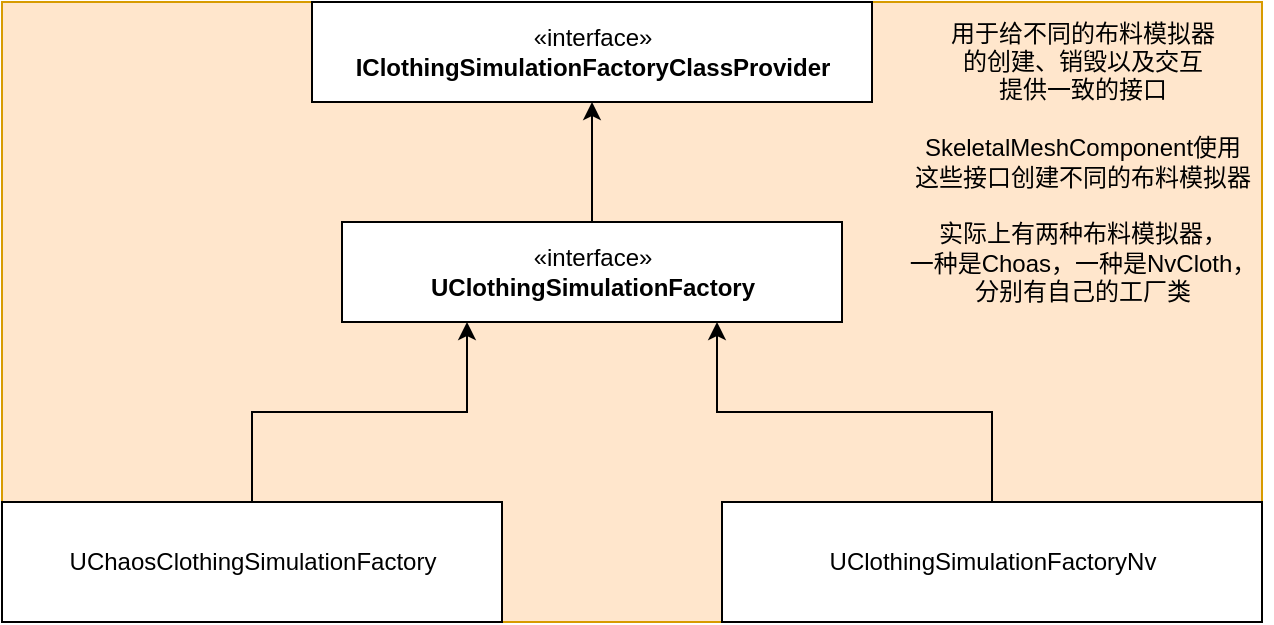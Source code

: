 <mxfile version="16.6.5" type="github">
  <diagram id="C5RBs43oDa-KdzZeNtuy" name="Page-1">
    <mxGraphModel dx="1248" dy="677" grid="1" gridSize="10" guides="1" tooltips="1" connect="1" arrows="1" fold="1" page="1" pageScale="1" pageWidth="827" pageHeight="1169" math="0" shadow="0">
      <root>
        <mxCell id="WIyWlLk6GJQsqaUBKTNV-0" />
        <mxCell id="WIyWlLk6GJQsqaUBKTNV-1" parent="WIyWlLk6GJQsqaUBKTNV-0" />
        <mxCell id="UFxITwJpjcm45uS_SykQ-14" value="" style="group;fillColor=#ffe6cc;strokeColor=#d79b00;" vertex="1" connectable="0" parent="WIyWlLk6GJQsqaUBKTNV-1">
          <mxGeometry x="40" y="50" width="630" height="310" as="geometry" />
        </mxCell>
        <mxCell id="UFxITwJpjcm45uS_SykQ-7" value="«interface»&lt;br&gt;&lt;b&gt;UClothingSimulationFactory&lt;/b&gt;" style="html=1;" vertex="1" parent="UFxITwJpjcm45uS_SykQ-14">
          <mxGeometry x="170" y="110" width="250" height="50" as="geometry" />
        </mxCell>
        <mxCell id="UFxITwJpjcm45uS_SykQ-8" value="«interface»&lt;br&gt;&lt;b&gt;IClothingSimulationFactoryClassProvider&lt;/b&gt;" style="html=1;" vertex="1" parent="UFxITwJpjcm45uS_SykQ-14">
          <mxGeometry x="155" width="280" height="50" as="geometry" />
        </mxCell>
        <mxCell id="UFxITwJpjcm45uS_SykQ-9" style="edgeStyle=orthogonalEdgeStyle;rounded=0;orthogonalLoop=1;jettySize=auto;html=1;exitX=0.5;exitY=0;exitDx=0;exitDy=0;entryX=0.5;entryY=1;entryDx=0;entryDy=0;" edge="1" parent="UFxITwJpjcm45uS_SykQ-14" source="UFxITwJpjcm45uS_SykQ-7" target="UFxITwJpjcm45uS_SykQ-8">
          <mxGeometry relative="1" as="geometry" />
        </mxCell>
        <mxCell id="UFxITwJpjcm45uS_SykQ-11" style="edgeStyle=orthogonalEdgeStyle;rounded=0;orthogonalLoop=1;jettySize=auto;html=1;exitX=0.5;exitY=0;exitDx=0;exitDy=0;entryX=0.25;entryY=1;entryDx=0;entryDy=0;" edge="1" parent="UFxITwJpjcm45uS_SykQ-14" source="UFxITwJpjcm45uS_SykQ-10" target="UFxITwJpjcm45uS_SykQ-7">
          <mxGeometry relative="1" as="geometry" />
        </mxCell>
        <mxCell id="UFxITwJpjcm45uS_SykQ-10" value="UChaosClothingSimulationFactory" style="html=1;" vertex="1" parent="UFxITwJpjcm45uS_SykQ-14">
          <mxGeometry y="250" width="250" height="60" as="geometry" />
        </mxCell>
        <mxCell id="UFxITwJpjcm45uS_SykQ-13" style="edgeStyle=orthogonalEdgeStyle;rounded=0;orthogonalLoop=1;jettySize=auto;html=1;entryX=0.75;entryY=1;entryDx=0;entryDy=0;" edge="1" parent="UFxITwJpjcm45uS_SykQ-14" source="UFxITwJpjcm45uS_SykQ-12" target="UFxITwJpjcm45uS_SykQ-7">
          <mxGeometry relative="1" as="geometry" />
        </mxCell>
        <mxCell id="UFxITwJpjcm45uS_SykQ-12" value="UClothingSimulationFactoryNv" style="html=1;" vertex="1" parent="UFxITwJpjcm45uS_SykQ-14">
          <mxGeometry x="360" y="250" width="270" height="60" as="geometry" />
        </mxCell>
        <mxCell id="UFxITwJpjcm45uS_SykQ-15" value="用于给不同的布料模拟器&lt;br&gt;的创建、销毁以及交互&lt;br&gt;提供一致的接口&lt;br&gt;&lt;br&gt;SkeletalMeshComponent使用&lt;br&gt;这些接口创建不同的布料模拟器&lt;br&gt;&lt;br&gt;实际上有两种布料模拟器，&lt;br&gt;一种是Choas，一种是NvCloth，&lt;br&gt;分别有自己的工厂类" style="text;html=1;align=center;verticalAlign=middle;resizable=0;points=[];autosize=1;strokeColor=none;fillColor=none;" vertex="1" parent="WIyWlLk6GJQsqaUBKTNV-1">
          <mxGeometry x="485" y="55" width="190" height="150" as="geometry" />
        </mxCell>
      </root>
    </mxGraphModel>
  </diagram>
</mxfile>
